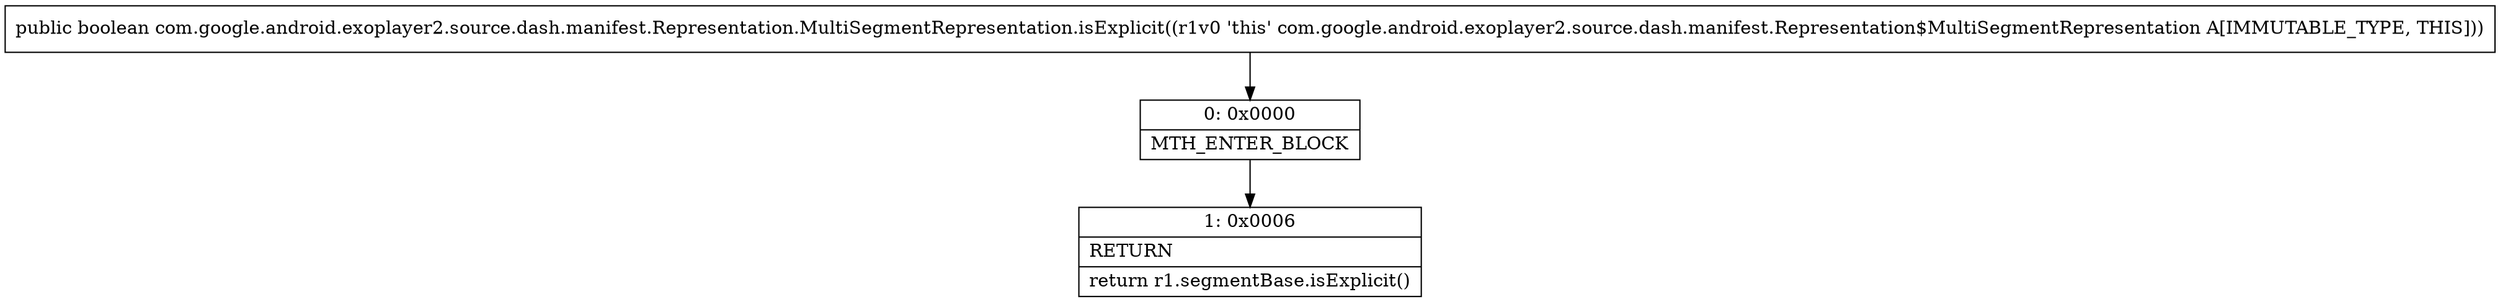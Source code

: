 digraph "CFG forcom.google.android.exoplayer2.source.dash.manifest.Representation.MultiSegmentRepresentation.isExplicit()Z" {
Node_0 [shape=record,label="{0\:\ 0x0000|MTH_ENTER_BLOCK\l}"];
Node_1 [shape=record,label="{1\:\ 0x0006|RETURN\l|return r1.segmentBase.isExplicit()\l}"];
MethodNode[shape=record,label="{public boolean com.google.android.exoplayer2.source.dash.manifest.Representation.MultiSegmentRepresentation.isExplicit((r1v0 'this' com.google.android.exoplayer2.source.dash.manifest.Representation$MultiSegmentRepresentation A[IMMUTABLE_TYPE, THIS])) }"];
MethodNode -> Node_0;
Node_0 -> Node_1;
}

